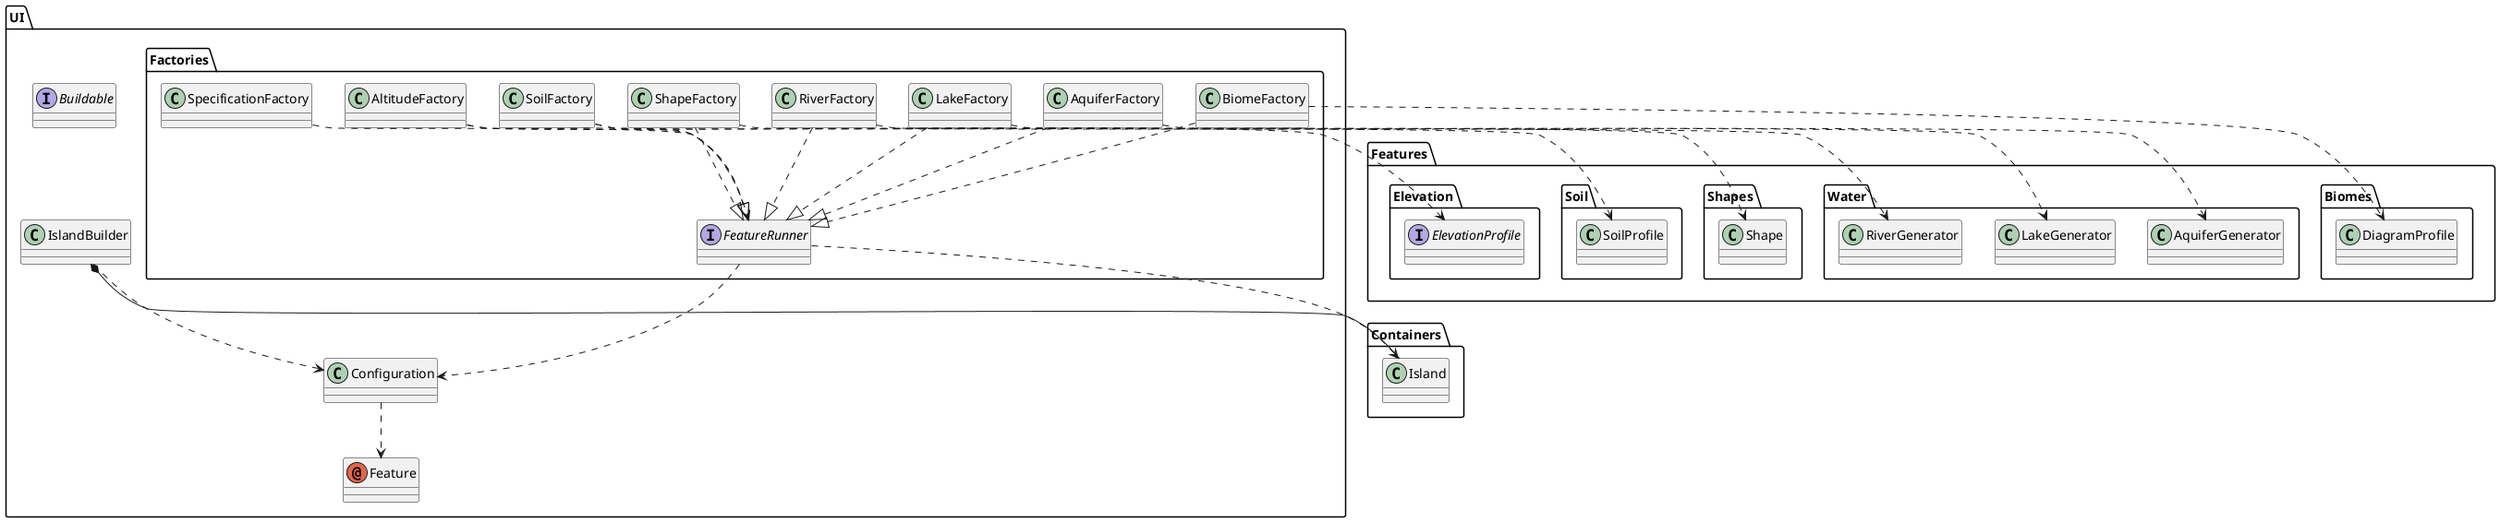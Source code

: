 @startuml

package UI {

  interface Buildable
  class Configuration
  annotation Feature
  class IslandBuilder

  package Factories {

    interface FeatureRunner
    class AltitudeFactory
    class AquiferFactory
    class BiomeFactory
    class LakeFactory
    class RiverFactory
    class ShapeFactory
    class SoilFactory
    class SpecificationFactory

  }

}

package Containers {

  class Island

}

package UI {

  class Configuration

}

package Features {

  interface Elevation.ElevationProfile
  class Water.AquiferGenerator
  class Water.LakeGenerator
  class Biomes.DiagramProfile
  class Shapes.Shape
  class Soil.SoilProfile

}

Configuration ..> Feature

IslandBuilder *-- Containers.Island
IslandBuilder ..> Configuration

FeatureRunner ..> Containers.Island
FeatureRunner ..> Configuration

AltitudeFactory ..|> FeatureRunner
AltitudeFactory ..> Features.Elevation.ElevationProfile

AquiferFactory ..|> FeatureRunner
AquiferFactory ..> Features.Water.AquiferGenerator

BiomeFactory ..|> FeatureRunner
BiomeFactory ..> Features.Biomes.DiagramProfile

LakeFactory ..|> FeatureRunner
LakeFactory ..> Features.Water.LakeGenerator

RiverFactory ..|> FeatureRunner
RiverFactory ..> Features.Water.RiverGenerator

ShapeFactory ..|> FeatureRunner
ShapeFactory ..> Features.Shapes.Shape

SoilFactory ..|> FeatureRunner
SoilFactory ..> Features.Soil.SoilProfile

SpecificationFactory ..> FeatureRunner

@enduml